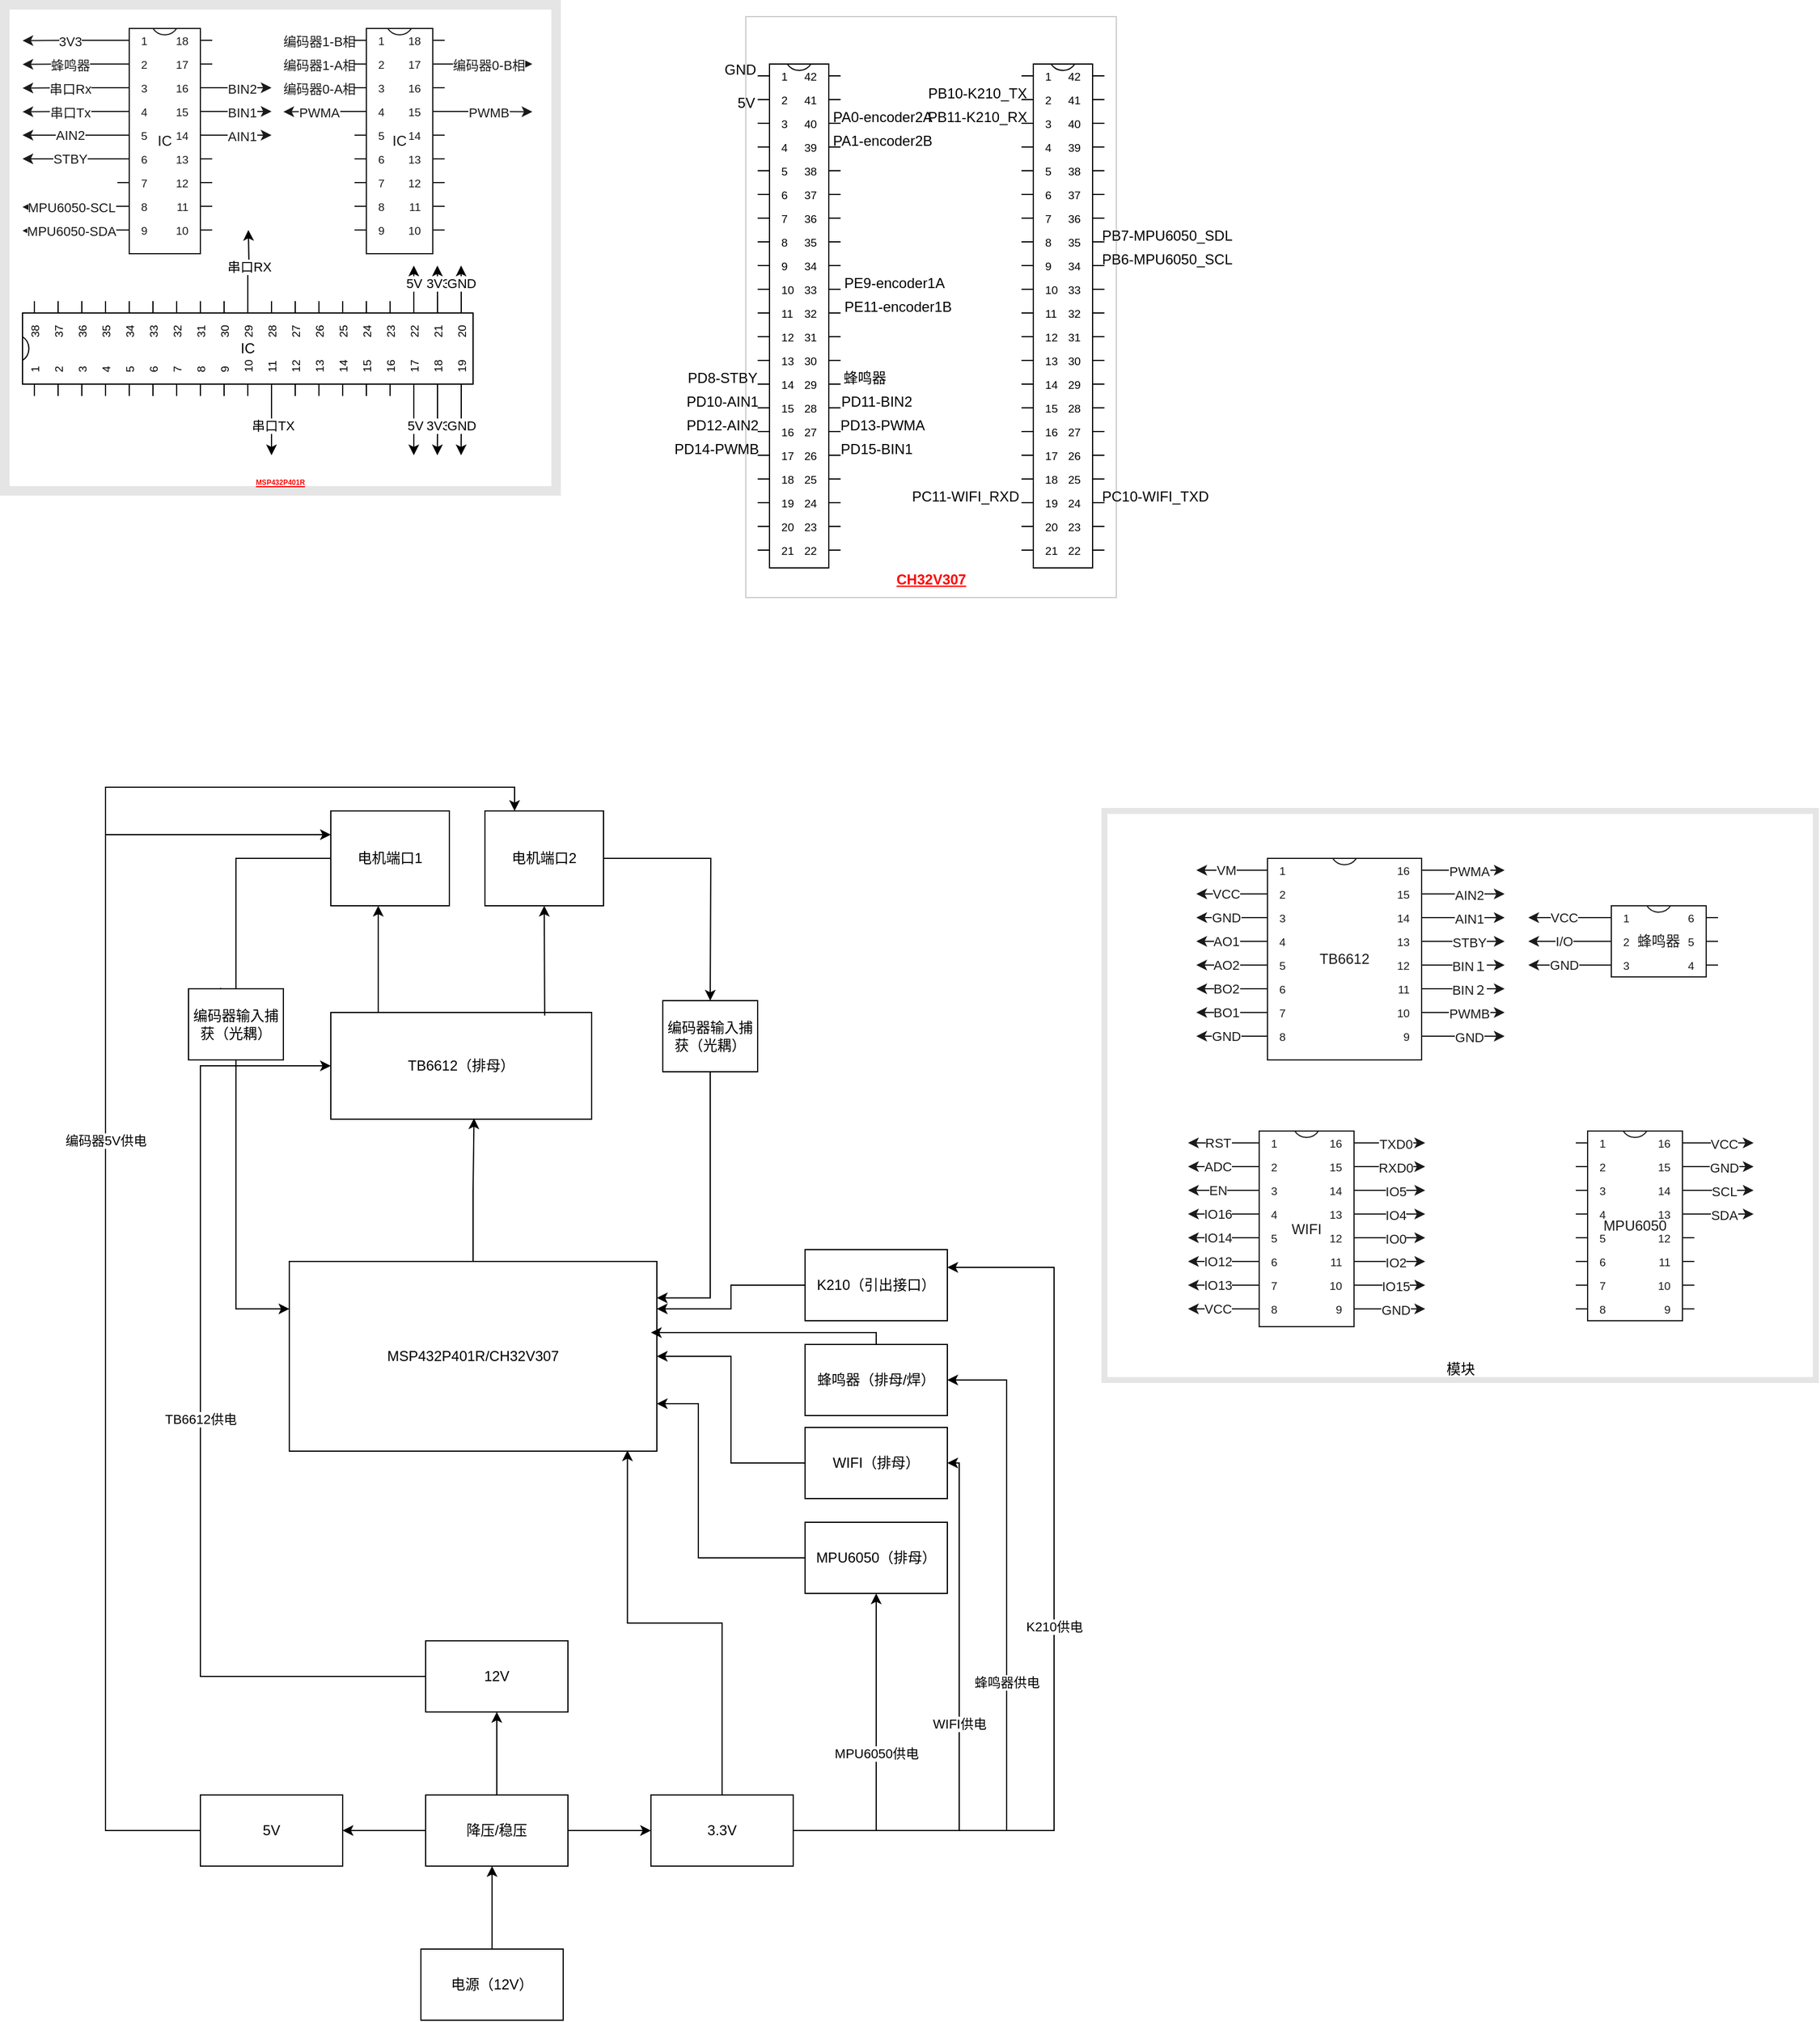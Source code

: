 <mxfile version="21.3.4" type="github">
  <diagram name="第 1 页" id="4RQRIDMLdJYoDIxO6LaD">
    <mxGraphModel dx="3015" dy="871" grid="1" gridSize="10" guides="1" tooltips="1" connect="1" arrows="1" fold="1" page="1" pageScale="1" pageWidth="827" pageHeight="1169" math="0" shadow="0">
      <root>
        <mxCell id="0" />
        <mxCell id="1" parent="0" />
        <mxCell id="7oOkEhp5kZGitP19kNJP-5" value="3V3" style="edgeStyle=orthogonalEdgeStyle;rounded=0;orthogonalLoop=1;jettySize=auto;html=1;exitX=0;exitY=0;exitDx=0;exitDy=10;exitPerimeter=0;" parent="1" source="7oOkEhp5kZGitP19kNJP-4" edge="1">
          <mxGeometry relative="1" as="geometry">
            <mxPoint x="-1620" y="50.294" as="targetPoint" />
          </mxGeometry>
        </mxCell>
        <mxCell id="7oOkEhp5kZGitP19kNJP-6" value="蜂鸣器" style="edgeStyle=orthogonalEdgeStyle;rounded=0;orthogonalLoop=1;jettySize=auto;html=1;exitX=0;exitY=0;exitDx=0;exitDy=30;exitPerimeter=0;" parent="1" source="7oOkEhp5kZGitP19kNJP-4" edge="1">
          <mxGeometry relative="1" as="geometry">
            <mxPoint x="-1620" y="70.294" as="targetPoint" />
          </mxGeometry>
        </mxCell>
        <mxCell id="7oOkEhp5kZGitP19kNJP-7" value="串口Rx" style="edgeStyle=orthogonalEdgeStyle;rounded=0;orthogonalLoop=1;jettySize=auto;html=1;exitX=0;exitY=0;exitDx=0;exitDy=50;exitPerimeter=0;" parent="1" source="7oOkEhp5kZGitP19kNJP-4" edge="1">
          <mxGeometry relative="1" as="geometry">
            <mxPoint x="-1620" y="90.294" as="targetPoint" />
          </mxGeometry>
        </mxCell>
        <mxCell id="7oOkEhp5kZGitP19kNJP-8" value="串口Tx" style="edgeStyle=orthogonalEdgeStyle;rounded=0;orthogonalLoop=1;jettySize=auto;html=1;exitX=0;exitY=0;exitDx=0;exitDy=70;exitPerimeter=0;" parent="1" source="7oOkEhp5kZGitP19kNJP-4" edge="1">
          <mxGeometry relative="1" as="geometry">
            <mxPoint x="-1620" y="110.294" as="targetPoint" />
          </mxGeometry>
        </mxCell>
        <mxCell id="7oOkEhp5kZGitP19kNJP-9" value="MPU6050-SCL" style="edgeStyle=orthogonalEdgeStyle;rounded=0;orthogonalLoop=1;jettySize=auto;html=1;exitX=0;exitY=0;exitDx=0;exitDy=150;exitPerimeter=0;" parent="1" source="7oOkEhp5kZGitP19kNJP-4" edge="1">
          <mxGeometry relative="1" as="geometry">
            <mxPoint x="-1620" y="190.588" as="targetPoint" />
          </mxGeometry>
        </mxCell>
        <mxCell id="7oOkEhp5kZGitP19kNJP-10" value="MPU6050-SDA" style="edgeStyle=orthogonalEdgeStyle;rounded=0;orthogonalLoop=1;jettySize=auto;html=1;exitX=0;exitY=0;exitDx=0;exitDy=170;exitPerimeter=0;" parent="1" source="7oOkEhp5kZGitP19kNJP-4" edge="1">
          <mxGeometry relative="1" as="geometry">
            <mxPoint x="-1620" y="210.588" as="targetPoint" />
          </mxGeometry>
        </mxCell>
        <mxCell id="MO8FU0NqbktEjK6P2WLh-2" value="AIN2" style="edgeStyle=orthogonalEdgeStyle;rounded=0;orthogonalLoop=1;jettySize=auto;html=1;exitX=0;exitY=0;exitDx=0;exitDy=90;exitPerimeter=0;" parent="1" source="7oOkEhp5kZGitP19kNJP-4" edge="1">
          <mxGeometry relative="1" as="geometry">
            <mxPoint x="-1620" y="130" as="targetPoint" />
          </mxGeometry>
        </mxCell>
        <mxCell id="MO8FU0NqbktEjK6P2WLh-3" value="AIN1" style="edgeStyle=orthogonalEdgeStyle;rounded=0;orthogonalLoop=1;jettySize=auto;html=1;exitX=1;exitY=0;exitDx=0;exitDy=90;exitPerimeter=0;" parent="1" source="7oOkEhp5kZGitP19kNJP-4" edge="1">
          <mxGeometry relative="1" as="geometry">
            <mxPoint x="-1410" y="130" as="targetPoint" />
          </mxGeometry>
        </mxCell>
        <mxCell id="MO8FU0NqbktEjK6P2WLh-4" value="BIN1" style="edgeStyle=orthogonalEdgeStyle;rounded=0;orthogonalLoop=1;jettySize=auto;html=1;exitX=1;exitY=0;exitDx=0;exitDy=70;exitPerimeter=0;" parent="1" source="7oOkEhp5kZGitP19kNJP-4" edge="1">
          <mxGeometry relative="1" as="geometry">
            <mxPoint x="-1410" y="110" as="targetPoint" />
          </mxGeometry>
        </mxCell>
        <mxCell id="MO8FU0NqbktEjK6P2WLh-5" value="BIN2" style="edgeStyle=orthogonalEdgeStyle;rounded=0;orthogonalLoop=1;jettySize=auto;html=1;exitX=1;exitY=0;exitDx=0;exitDy=50;exitPerimeter=0;" parent="1" source="7oOkEhp5kZGitP19kNJP-4" edge="1">
          <mxGeometry relative="1" as="geometry">
            <mxPoint x="-1410" y="90" as="targetPoint" />
          </mxGeometry>
        </mxCell>
        <mxCell id="MO8FU0NqbktEjK6P2WLh-6" value="STBY" style="edgeStyle=orthogonalEdgeStyle;rounded=0;orthogonalLoop=1;jettySize=auto;html=1;exitX=0;exitY=0;exitDx=0;exitDy=110;exitPerimeter=0;" parent="1" source="7oOkEhp5kZGitP19kNJP-4" edge="1">
          <mxGeometry relative="1" as="geometry">
            <mxPoint x="-1620" y="150" as="targetPoint" />
          </mxGeometry>
        </mxCell>
        <mxCell id="7oOkEhp5kZGitP19kNJP-4" value="IC" style="shadow=0;dashed=0;align=center;html=1;strokeWidth=1;shape=mxgraph.electrical.logic_gates.dual_inline_ic;labelNames=a,b,c,d,e,f,g,h,i,j,k,l,m,n,o,p,q,r,s,t;whiteSpace=wrap;" parent="1" vertex="1">
          <mxGeometry x="-1540" y="40" width="80" height="190" as="geometry" />
        </mxCell>
        <mxCell id="7oOkEhp5kZGitP19kNJP-12" value="编码器1-B相" style="edgeStyle=orthogonalEdgeStyle;rounded=0;orthogonalLoop=1;jettySize=auto;html=1;exitX=0;exitY=0;exitDx=0;exitDy=10;exitPerimeter=0;" parent="1" source="7oOkEhp5kZGitP19kNJP-11" edge="1">
          <mxGeometry relative="1" as="geometry">
            <mxPoint x="-1400" y="50.294" as="targetPoint" />
          </mxGeometry>
        </mxCell>
        <mxCell id="7oOkEhp5kZGitP19kNJP-13" value="编码器1-A相" style="edgeStyle=orthogonalEdgeStyle;rounded=0;orthogonalLoop=1;jettySize=auto;html=1;exitX=0;exitY=0;exitDx=0;exitDy=30;exitPerimeter=0;" parent="1" source="7oOkEhp5kZGitP19kNJP-11" edge="1">
          <mxGeometry relative="1" as="geometry">
            <mxPoint x="-1400" y="70.294" as="targetPoint" />
          </mxGeometry>
        </mxCell>
        <mxCell id="7oOkEhp5kZGitP19kNJP-14" value="编码器0-A相" style="edgeStyle=orthogonalEdgeStyle;rounded=0;orthogonalLoop=1;jettySize=auto;html=1;exitX=0;exitY=0;exitDx=0;exitDy=50;exitPerimeter=0;" parent="1" source="7oOkEhp5kZGitP19kNJP-11" edge="1">
          <mxGeometry relative="1" as="geometry">
            <mxPoint x="-1400" y="90.294" as="targetPoint" />
          </mxGeometry>
        </mxCell>
        <mxCell id="7oOkEhp5kZGitP19kNJP-15" value="编码器0-B相" style="edgeStyle=orthogonalEdgeStyle;rounded=0;orthogonalLoop=1;jettySize=auto;html=1;exitX=1;exitY=0;exitDx=0;exitDy=30;exitPerimeter=0;" parent="1" source="7oOkEhp5kZGitP19kNJP-11" edge="1">
          <mxGeometry relative="1" as="geometry">
            <mxPoint x="-1190" y="70" as="targetPoint" />
          </mxGeometry>
        </mxCell>
        <mxCell id="7oOkEhp5kZGitP19kNJP-16" value="PWMA" style="edgeStyle=orthogonalEdgeStyle;rounded=0;orthogonalLoop=1;jettySize=auto;html=1;exitX=0;exitY=0;exitDx=0;exitDy=70;exitPerimeter=0;" parent="1" source="7oOkEhp5kZGitP19kNJP-11" edge="1">
          <mxGeometry relative="1" as="geometry">
            <mxPoint x="-1400" y="110.294" as="targetPoint" />
          </mxGeometry>
        </mxCell>
        <mxCell id="7oOkEhp5kZGitP19kNJP-17" value="PWMB" style="edgeStyle=orthogonalEdgeStyle;rounded=0;orthogonalLoop=1;jettySize=auto;html=1;exitX=1;exitY=0;exitDx=0;exitDy=70;exitPerimeter=0;" parent="1" source="7oOkEhp5kZGitP19kNJP-11" edge="1">
          <mxGeometry relative="1" as="geometry">
            <mxPoint x="-1190" y="110.294" as="targetPoint" />
          </mxGeometry>
        </mxCell>
        <mxCell id="7oOkEhp5kZGitP19kNJP-11" value="IC" style="shadow=0;dashed=0;align=center;html=1;strokeWidth=1;shape=mxgraph.electrical.logic_gates.dual_inline_ic;labelNames=a,b,c,d,e,f,g,h,i,j,k,l,m,n,o,p,q,r,s,t;whiteSpace=wrap;" parent="1" vertex="1">
          <mxGeometry x="-1340" y="40" width="76" height="190" as="geometry" />
        </mxCell>
        <mxCell id="7oOkEhp5kZGitP19kNJP-21" value="&lt;b&gt;&lt;font color=&quot;#ff0000&quot; style=&quot;font-size: 6px;&quot;&gt;&lt;u&gt;MSP432P401R&lt;/u&gt;&lt;/font&gt;&lt;/b&gt;" style="rounded=0;whiteSpace=wrap;html=1;opacity=10;strokeWidth=8;verticalAlign=bottom;" parent="1" vertex="1">
          <mxGeometry x="-1635" y="20" width="465" height="410" as="geometry" />
        </mxCell>
        <mxCell id="mtPJdMyPD3it5thuRqm9-3" value="" style="rounded=0;whiteSpace=wrap;html=1;direction=west;opacity=20;" parent="1" vertex="1">
          <mxGeometry x="-1010" y="30" width="312.5" height="490" as="geometry" />
        </mxCell>
        <mxCell id="kjnaJpP2lzRste4OKSby-2" style="edgeStyle=orthogonalEdgeStyle;rounded=0;orthogonalLoop=1;jettySize=auto;html=1;" parent="1" edge="1">
          <mxGeometry relative="1" as="geometry">
            <mxPoint x="-1030" y="80.053" as="targetPoint" />
            <mxPoint x="-1030" y="80" as="sourcePoint" />
          </mxGeometry>
        </mxCell>
        <mxCell id="mtPJdMyPD3it5thuRqm9-6" value="" style="shadow=0;dashed=0;align=center;html=1;strokeWidth=1;shape=mxgraph.electrical.logic_gates.dual_inline_ic;labelNames=a,b,c,d,e,f,g,h,i,j,k,l,m,n,o,p,q,r,s,t;whiteSpace=wrap;direction=east;" parent="1" vertex="1">
          <mxGeometry x="-1000" y="70" width="70" height="425" as="geometry" />
        </mxCell>
        <mxCell id="mtPJdMyPD3it5thuRqm9-8" value="" style="shadow=0;dashed=0;align=center;html=1;strokeWidth=1;shape=mxgraph.electrical.logic_gates.dual_inline_ic;labelNames=a,b,c,d,e,f,g,h,i,j,k,l,m,n,o,p,q,r,s,t;whiteSpace=wrap;direction=east;" parent="1" vertex="1">
          <mxGeometry x="-777.5" y="70" width="70" height="425" as="geometry" />
        </mxCell>
        <mxCell id="7oOkEhp5kZGitP19kNJP-30" value="串口RX" style="edgeStyle=orthogonalEdgeStyle;rounded=0;orthogonalLoop=1;jettySize=auto;html=1;exitX=1;exitY=0;exitDx=0;exitDy=190;exitPerimeter=0;" parent="1" source="7oOkEhp5kZGitP19kNJP-23" edge="1">
          <mxGeometry relative="1" as="geometry">
            <mxPoint x="-1429.529" y="210" as="targetPoint" />
          </mxGeometry>
        </mxCell>
        <mxCell id="7oOkEhp5kZGitP19kNJP-31" value="串口TX" style="edgeStyle=orthogonalEdgeStyle;rounded=0;orthogonalLoop=1;jettySize=auto;html=1;exitX=0;exitY=0;exitDx=0;exitDy=210;exitPerimeter=0;" parent="1" source="7oOkEhp5kZGitP19kNJP-23" edge="1">
          <mxGeometry relative="1" as="geometry">
            <mxPoint x="-1410" y="400" as="targetPoint" />
          </mxGeometry>
        </mxCell>
        <mxCell id="7oOkEhp5kZGitP19kNJP-32" value="5V" style="edgeStyle=orthogonalEdgeStyle;rounded=0;orthogonalLoop=1;jettySize=auto;html=1;exitX=0;exitY=0;exitDx=0;exitDy=330;exitPerimeter=0;" parent="1" source="7oOkEhp5kZGitP19kNJP-23" edge="1">
          <mxGeometry relative="1" as="geometry">
            <mxPoint x="-1290" y="400" as="targetPoint" />
          </mxGeometry>
        </mxCell>
        <mxCell id="7oOkEhp5kZGitP19kNJP-33" value="5V" style="edgeStyle=orthogonalEdgeStyle;rounded=0;orthogonalLoop=1;jettySize=auto;html=1;exitX=1;exitY=0;exitDx=0;exitDy=330;exitPerimeter=0;" parent="1" source="7oOkEhp5kZGitP19kNJP-23" edge="1">
          <mxGeometry relative="1" as="geometry">
            <mxPoint x="-1290" y="240" as="targetPoint" />
          </mxGeometry>
        </mxCell>
        <mxCell id="7oOkEhp5kZGitP19kNJP-34" value="3V3" style="edgeStyle=orthogonalEdgeStyle;rounded=0;orthogonalLoop=1;jettySize=auto;html=1;exitX=1;exitY=0;exitDx=0;exitDy=350;exitPerimeter=0;" parent="1" source="7oOkEhp5kZGitP19kNJP-23" edge="1">
          <mxGeometry relative="1" as="geometry">
            <mxPoint x="-1270.118" y="240" as="targetPoint" />
          </mxGeometry>
        </mxCell>
        <mxCell id="7oOkEhp5kZGitP19kNJP-35" value="3V3" style="edgeStyle=orthogonalEdgeStyle;rounded=0;orthogonalLoop=1;jettySize=auto;html=1;exitX=0;exitY=0;exitDx=0;exitDy=350;exitPerimeter=0;" parent="1" source="7oOkEhp5kZGitP19kNJP-23" edge="1">
          <mxGeometry relative="1" as="geometry">
            <mxPoint x="-1270.118" y="400" as="targetPoint" />
          </mxGeometry>
        </mxCell>
        <mxCell id="7oOkEhp5kZGitP19kNJP-36" value="GND" style="edgeStyle=orthogonalEdgeStyle;rounded=0;orthogonalLoop=1;jettySize=auto;html=1;exitX=1;exitY=0;exitDx=0;exitDy=370;exitPerimeter=0;" parent="1" source="7oOkEhp5kZGitP19kNJP-23" edge="1">
          <mxGeometry relative="1" as="geometry">
            <mxPoint x="-1250.118" y="240" as="targetPoint" />
          </mxGeometry>
        </mxCell>
        <mxCell id="7oOkEhp5kZGitP19kNJP-37" value="GND" style="edgeStyle=orthogonalEdgeStyle;rounded=0;orthogonalLoop=1;jettySize=auto;html=1;exitX=0;exitY=0;exitDx=0;exitDy=370;exitPerimeter=0;" parent="1" source="7oOkEhp5kZGitP19kNJP-23" edge="1">
          <mxGeometry relative="1" as="geometry">
            <mxPoint x="-1250.118" y="400" as="targetPoint" />
          </mxGeometry>
        </mxCell>
        <mxCell id="7oOkEhp5kZGitP19kNJP-23" value="IC" style="shadow=0;dashed=0;align=center;html=1;strokeWidth=1;shape=mxgraph.electrical.logic_gates.dual_inline_ic;labelNames=a,b,c,d,e,f,g,h,i,j,k,l,m,n,o,p,q,r,s,t;whiteSpace=wrap;direction=north;" parent="1" vertex="1">
          <mxGeometry x="-1620" y="270" width="380" height="80" as="geometry" />
        </mxCell>
        <mxCell id="wJLNDGD5_7E6sabM3iuJ-67" value="VM" style="edgeStyle=orthogonalEdgeStyle;rounded=0;orthogonalLoop=1;jettySize=auto;html=1;exitX=0;exitY=0;exitDx=0;exitDy=10;exitPerimeter=0;" parent="1" source="iiV69RFDK4PhL_hD-x7v-1" edge="1">
          <mxGeometry relative="1" as="geometry">
            <mxPoint x="-630" y="750" as="targetPoint" />
          </mxGeometry>
        </mxCell>
        <mxCell id="wJLNDGD5_7E6sabM3iuJ-68" value="VCC" style="edgeStyle=orthogonalEdgeStyle;rounded=0;orthogonalLoop=1;jettySize=auto;html=1;exitX=0;exitY=0;exitDx=0;exitDy=30;exitPerimeter=0;" parent="1" source="iiV69RFDK4PhL_hD-x7v-1" edge="1">
          <mxGeometry relative="1" as="geometry">
            <mxPoint x="-630" y="770" as="targetPoint" />
          </mxGeometry>
        </mxCell>
        <mxCell id="wJLNDGD5_7E6sabM3iuJ-69" value="GND" style="edgeStyle=orthogonalEdgeStyle;rounded=0;orthogonalLoop=1;jettySize=auto;html=1;exitX=0;exitY=0;exitDx=0;exitDy=50;exitPerimeter=0;" parent="1" source="iiV69RFDK4PhL_hD-x7v-1" edge="1">
          <mxGeometry relative="1" as="geometry">
            <mxPoint x="-630" y="790" as="targetPoint" />
          </mxGeometry>
        </mxCell>
        <mxCell id="wJLNDGD5_7E6sabM3iuJ-70" value="AO1" style="edgeStyle=orthogonalEdgeStyle;rounded=0;orthogonalLoop=1;jettySize=auto;html=1;exitX=0;exitY=0;exitDx=0;exitDy=70;exitPerimeter=0;" parent="1" source="iiV69RFDK4PhL_hD-x7v-1" edge="1">
          <mxGeometry relative="1" as="geometry">
            <mxPoint x="-630" y="810" as="targetPoint" />
          </mxGeometry>
        </mxCell>
        <mxCell id="wJLNDGD5_7E6sabM3iuJ-71" value="AO2" style="edgeStyle=orthogonalEdgeStyle;rounded=0;orthogonalLoop=1;jettySize=auto;html=1;exitX=0;exitY=0;exitDx=0;exitDy=90;exitPerimeter=0;" parent="1" source="iiV69RFDK4PhL_hD-x7v-1" edge="1">
          <mxGeometry relative="1" as="geometry">
            <mxPoint x="-630" y="830" as="targetPoint" />
          </mxGeometry>
        </mxCell>
        <mxCell id="wJLNDGD5_7E6sabM3iuJ-72" value="BO2" style="edgeStyle=orthogonalEdgeStyle;rounded=0;orthogonalLoop=1;jettySize=auto;html=1;exitX=0;exitY=0;exitDx=0;exitDy=110;exitPerimeter=0;" parent="1" source="iiV69RFDK4PhL_hD-x7v-1" edge="1">
          <mxGeometry relative="1" as="geometry">
            <mxPoint x="-630" y="850" as="targetPoint" />
          </mxGeometry>
        </mxCell>
        <mxCell id="wJLNDGD5_7E6sabM3iuJ-73" value="BO1" style="edgeStyle=orthogonalEdgeStyle;rounded=0;orthogonalLoop=1;jettySize=auto;html=1;exitX=0;exitY=0;exitDx=0;exitDy=130;exitPerimeter=0;" parent="1" source="iiV69RFDK4PhL_hD-x7v-1" edge="1">
          <mxGeometry relative="1" as="geometry">
            <mxPoint x="-630" y="870" as="targetPoint" />
          </mxGeometry>
        </mxCell>
        <mxCell id="wJLNDGD5_7E6sabM3iuJ-74" value="GND" style="edgeStyle=orthogonalEdgeStyle;rounded=0;orthogonalLoop=1;jettySize=auto;html=1;exitX=0;exitY=0;exitDx=0;exitDy=150;exitPerimeter=0;" parent="1" source="iiV69RFDK4PhL_hD-x7v-1" edge="1">
          <mxGeometry relative="1" as="geometry">
            <mxPoint x="-630" y="890" as="targetPoint" />
          </mxGeometry>
        </mxCell>
        <mxCell id="wJLNDGD5_7E6sabM3iuJ-75" value="PWMA" style="edgeStyle=orthogonalEdgeStyle;rounded=0;orthogonalLoop=1;jettySize=auto;html=1;exitX=1;exitY=0;exitDx=0;exitDy=10;exitPerimeter=0;" parent="1" source="iiV69RFDK4PhL_hD-x7v-1" edge="1">
          <mxGeometry relative="1" as="geometry">
            <mxPoint x="-370" y="750" as="targetPoint" />
          </mxGeometry>
        </mxCell>
        <mxCell id="wJLNDGD5_7E6sabM3iuJ-76" value="AIN2" style="edgeStyle=orthogonalEdgeStyle;rounded=0;orthogonalLoop=1;jettySize=auto;html=1;exitX=1;exitY=0;exitDx=0;exitDy=30;exitPerimeter=0;" parent="1" source="iiV69RFDK4PhL_hD-x7v-1" edge="1">
          <mxGeometry relative="1" as="geometry">
            <mxPoint x="-370" y="770" as="targetPoint" />
          </mxGeometry>
        </mxCell>
        <mxCell id="wJLNDGD5_7E6sabM3iuJ-77" value="AIN1" style="edgeStyle=orthogonalEdgeStyle;rounded=0;orthogonalLoop=1;jettySize=auto;html=1;exitX=1;exitY=0;exitDx=0;exitDy=50;exitPerimeter=0;" parent="1" source="iiV69RFDK4PhL_hD-x7v-1" edge="1">
          <mxGeometry relative="1" as="geometry">
            <mxPoint x="-370" y="790" as="targetPoint" />
          </mxGeometry>
        </mxCell>
        <mxCell id="wJLNDGD5_7E6sabM3iuJ-78" value="STBY" style="edgeStyle=orthogonalEdgeStyle;rounded=0;orthogonalLoop=1;jettySize=auto;html=1;exitX=1;exitY=0;exitDx=0;exitDy=70;exitPerimeter=0;" parent="1" source="iiV69RFDK4PhL_hD-x7v-1" edge="1">
          <mxGeometry relative="1" as="geometry">
            <mxPoint x="-370" y="810" as="targetPoint" />
          </mxGeometry>
        </mxCell>
        <mxCell id="wJLNDGD5_7E6sabM3iuJ-79" value="BIN１" style="edgeStyle=orthogonalEdgeStyle;rounded=0;orthogonalLoop=1;jettySize=auto;html=1;exitX=1;exitY=0;exitDx=0;exitDy=90;exitPerimeter=0;" parent="1" source="iiV69RFDK4PhL_hD-x7v-1" edge="1">
          <mxGeometry relative="1" as="geometry">
            <mxPoint x="-370" y="830" as="targetPoint" />
          </mxGeometry>
        </mxCell>
        <mxCell id="wJLNDGD5_7E6sabM3iuJ-80" value="BIN２" style="edgeStyle=orthogonalEdgeStyle;rounded=0;orthogonalLoop=1;jettySize=auto;html=1;exitX=1;exitY=0;exitDx=0;exitDy=110;exitPerimeter=0;" parent="1" source="iiV69RFDK4PhL_hD-x7v-1" edge="1">
          <mxGeometry relative="1" as="geometry">
            <mxPoint x="-370" y="850" as="targetPoint" />
          </mxGeometry>
        </mxCell>
        <mxCell id="wJLNDGD5_7E6sabM3iuJ-81" value="PWMB" style="edgeStyle=orthogonalEdgeStyle;rounded=0;orthogonalLoop=1;jettySize=auto;html=1;exitX=1;exitY=0;exitDx=0;exitDy=130;exitPerimeter=0;" parent="1" source="iiV69RFDK4PhL_hD-x7v-1" edge="1">
          <mxGeometry relative="1" as="geometry">
            <mxPoint x="-370" y="870" as="targetPoint" />
          </mxGeometry>
        </mxCell>
        <mxCell id="wJLNDGD5_7E6sabM3iuJ-82" value="GND" style="edgeStyle=orthogonalEdgeStyle;rounded=0;orthogonalLoop=1;jettySize=auto;html=1;exitX=1;exitY=0;exitDx=0;exitDy=150;exitPerimeter=0;" parent="1" source="iiV69RFDK4PhL_hD-x7v-1" edge="1">
          <mxGeometry relative="1" as="geometry">
            <mxPoint x="-370" y="890" as="targetPoint" />
          </mxGeometry>
        </mxCell>
        <mxCell id="iiV69RFDK4PhL_hD-x7v-1" value="TB6612" style="shadow=0;dashed=0;align=center;html=1;strokeWidth=1;shape=mxgraph.electrical.logic_gates.dual_inline_ic;labelNames=a,b,c,d,e,f,g,h,i,j,k,l,m,n,o,p,q,r,s,t;whiteSpace=wrap;" parent="1" vertex="1">
          <mxGeometry x="-580" y="740" width="150" height="170" as="geometry" />
        </mxCell>
        <mxCell id="wJLNDGD5_7E6sabM3iuJ-47" value="RST" style="edgeStyle=orthogonalEdgeStyle;rounded=0;orthogonalLoop=1;jettySize=auto;html=1;exitX=0;exitY=0;exitDx=0;exitDy=10;exitPerimeter=0;" parent="1" source="iiV69RFDK4PhL_hD-x7v-5" edge="1">
          <mxGeometry relative="1" as="geometry">
            <mxPoint x="-637" y="980" as="targetPoint" />
          </mxGeometry>
        </mxCell>
        <mxCell id="wJLNDGD5_7E6sabM3iuJ-48" value="ADC" style="edgeStyle=orthogonalEdgeStyle;rounded=0;orthogonalLoop=1;jettySize=auto;html=1;exitX=0;exitY=0;exitDx=0;exitDy=30;exitPerimeter=0;" parent="1" source="iiV69RFDK4PhL_hD-x7v-5" edge="1">
          <mxGeometry relative="1" as="geometry">
            <mxPoint x="-637" y="1000" as="targetPoint" />
          </mxGeometry>
        </mxCell>
        <mxCell id="wJLNDGD5_7E6sabM3iuJ-49" value="EN" style="edgeStyle=orthogonalEdgeStyle;rounded=0;orthogonalLoop=1;jettySize=auto;html=1;exitX=0;exitY=0;exitDx=0;exitDy=50;exitPerimeter=0;" parent="1" source="iiV69RFDK4PhL_hD-x7v-5" edge="1">
          <mxGeometry relative="1" as="geometry">
            <mxPoint x="-637" y="1020" as="targetPoint" />
          </mxGeometry>
        </mxCell>
        <mxCell id="wJLNDGD5_7E6sabM3iuJ-50" value="IO16" style="edgeStyle=orthogonalEdgeStyle;rounded=0;orthogonalLoop=1;jettySize=auto;html=1;exitX=0;exitY=0;exitDx=0;exitDy=70;exitPerimeter=0;" parent="1" source="iiV69RFDK4PhL_hD-x7v-5" edge="1">
          <mxGeometry relative="1" as="geometry">
            <mxPoint x="-637" y="1040" as="targetPoint" />
          </mxGeometry>
        </mxCell>
        <mxCell id="wJLNDGD5_7E6sabM3iuJ-51" value="IO14" style="edgeStyle=orthogonalEdgeStyle;rounded=0;orthogonalLoop=1;jettySize=auto;html=1;exitX=0;exitY=0;exitDx=0;exitDy=90;exitPerimeter=0;" parent="1" source="iiV69RFDK4PhL_hD-x7v-5" edge="1">
          <mxGeometry relative="1" as="geometry">
            <mxPoint x="-637" y="1060" as="targetPoint" />
          </mxGeometry>
        </mxCell>
        <mxCell id="wJLNDGD5_7E6sabM3iuJ-52" value="IO12" style="edgeStyle=orthogonalEdgeStyle;rounded=0;orthogonalLoop=1;jettySize=auto;html=1;exitX=0;exitY=0;exitDx=0;exitDy=110;exitPerimeter=0;" parent="1" source="iiV69RFDK4PhL_hD-x7v-5" edge="1">
          <mxGeometry relative="1" as="geometry">
            <mxPoint x="-637" y="1080" as="targetPoint" />
          </mxGeometry>
        </mxCell>
        <mxCell id="wJLNDGD5_7E6sabM3iuJ-53" value="IO13" style="edgeStyle=orthogonalEdgeStyle;rounded=0;orthogonalLoop=1;jettySize=auto;html=1;exitX=0;exitY=0;exitDx=0;exitDy=130;exitPerimeter=0;" parent="1" source="iiV69RFDK4PhL_hD-x7v-5" edge="1">
          <mxGeometry relative="1" as="geometry">
            <mxPoint x="-637" y="1100" as="targetPoint" />
          </mxGeometry>
        </mxCell>
        <mxCell id="wJLNDGD5_7E6sabM3iuJ-54" value="VCC" style="edgeStyle=orthogonalEdgeStyle;rounded=0;orthogonalLoop=1;jettySize=auto;html=1;exitX=0;exitY=0;exitDx=0;exitDy=150;exitPerimeter=0;" parent="1" source="iiV69RFDK4PhL_hD-x7v-5" edge="1">
          <mxGeometry relative="1" as="geometry">
            <mxPoint x="-637" y="1120" as="targetPoint" />
          </mxGeometry>
        </mxCell>
        <mxCell id="wJLNDGD5_7E6sabM3iuJ-55" value="TXD0" style="edgeStyle=orthogonalEdgeStyle;rounded=0;orthogonalLoop=1;jettySize=auto;html=1;exitX=1;exitY=0;exitDx=0;exitDy=10;exitPerimeter=0;" parent="1" source="iiV69RFDK4PhL_hD-x7v-5" edge="1">
          <mxGeometry relative="1" as="geometry">
            <mxPoint x="-437" y="980" as="targetPoint" />
          </mxGeometry>
        </mxCell>
        <mxCell id="wJLNDGD5_7E6sabM3iuJ-56" value="RXD0" style="edgeStyle=orthogonalEdgeStyle;rounded=0;orthogonalLoop=1;jettySize=auto;html=1;exitX=1;exitY=0;exitDx=0;exitDy=30;exitPerimeter=0;" parent="1" source="iiV69RFDK4PhL_hD-x7v-5" edge="1">
          <mxGeometry relative="1" as="geometry">
            <mxPoint x="-437" y="1000" as="targetPoint" />
          </mxGeometry>
        </mxCell>
        <mxCell id="wJLNDGD5_7E6sabM3iuJ-57" value="IO5" style="edgeStyle=orthogonalEdgeStyle;rounded=0;orthogonalLoop=1;jettySize=auto;html=1;exitX=1;exitY=0;exitDx=0;exitDy=50;exitPerimeter=0;" parent="1" source="iiV69RFDK4PhL_hD-x7v-5" edge="1">
          <mxGeometry relative="1" as="geometry">
            <mxPoint x="-437" y="1020" as="targetPoint" />
          </mxGeometry>
        </mxCell>
        <mxCell id="wJLNDGD5_7E6sabM3iuJ-58" value="IO4" style="edgeStyle=orthogonalEdgeStyle;rounded=0;orthogonalLoop=1;jettySize=auto;html=1;exitX=1;exitY=0;exitDx=0;exitDy=70;exitPerimeter=0;" parent="1" source="iiV69RFDK4PhL_hD-x7v-5" edge="1">
          <mxGeometry relative="1" as="geometry">
            <mxPoint x="-437" y="1040" as="targetPoint" />
          </mxGeometry>
        </mxCell>
        <mxCell id="wJLNDGD5_7E6sabM3iuJ-59" value="IO0" style="edgeStyle=orthogonalEdgeStyle;rounded=0;orthogonalLoop=1;jettySize=auto;html=1;exitX=1;exitY=0;exitDx=0;exitDy=90;exitPerimeter=0;" parent="1" source="iiV69RFDK4PhL_hD-x7v-5" edge="1">
          <mxGeometry relative="1" as="geometry">
            <mxPoint x="-437" y="1060" as="targetPoint" />
          </mxGeometry>
        </mxCell>
        <mxCell id="wJLNDGD5_7E6sabM3iuJ-60" value="IO2" style="edgeStyle=orthogonalEdgeStyle;rounded=0;orthogonalLoop=1;jettySize=auto;html=1;exitX=1;exitY=0;exitDx=0;exitDy=110;exitPerimeter=0;" parent="1" source="iiV69RFDK4PhL_hD-x7v-5" edge="1">
          <mxGeometry relative="1" as="geometry">
            <mxPoint x="-437" y="1080" as="targetPoint" />
          </mxGeometry>
        </mxCell>
        <mxCell id="wJLNDGD5_7E6sabM3iuJ-61" value="IO15" style="edgeStyle=orthogonalEdgeStyle;rounded=0;orthogonalLoop=1;jettySize=auto;html=1;exitX=1;exitY=0;exitDx=0;exitDy=130;exitPerimeter=0;" parent="1" source="iiV69RFDK4PhL_hD-x7v-5" edge="1">
          <mxGeometry relative="1" as="geometry">
            <mxPoint x="-437" y="1100" as="targetPoint" />
          </mxGeometry>
        </mxCell>
        <mxCell id="wJLNDGD5_7E6sabM3iuJ-62" value="GND" style="edgeStyle=orthogonalEdgeStyle;rounded=0;orthogonalLoop=1;jettySize=auto;html=1;exitX=1;exitY=0;exitDx=0;exitDy=150;exitPerimeter=0;" parent="1" source="iiV69RFDK4PhL_hD-x7v-5" edge="1">
          <mxGeometry relative="1" as="geometry">
            <mxPoint x="-437" y="1120" as="targetPoint" />
          </mxGeometry>
        </mxCell>
        <mxCell id="iiV69RFDK4PhL_hD-x7v-5" value="WIFI" style="shadow=0;dashed=0;align=center;html=1;strokeWidth=1;shape=mxgraph.electrical.logic_gates.dual_inline_ic;labelNames=a,b,c,d,e,f,g,h,i,j,k,l,m,n,o,p,q,r,s,t;whiteSpace=wrap;" parent="1" vertex="1">
          <mxGeometry x="-587" y="970" width="100" height="165" as="geometry" />
        </mxCell>
        <mxCell id="vJAs976k1ni2Q5E1Urd4-1" value="" style="edgeStyle=orthogonalEdgeStyle;rounded=0;orthogonalLoop=1;jettySize=auto;html=1;" parent="1" source="vJAs976k1ni2Q5E1Urd4-2" target="vJAs976k1ni2Q5E1Urd4-4" edge="1">
          <mxGeometry relative="1" as="geometry">
            <Array as="points">
              <mxPoint x="-1320" y="810" />
              <mxPoint x="-1320" y="810" />
            </Array>
          </mxGeometry>
        </mxCell>
        <mxCell id="vJAs976k1ni2Q5E1Urd4-2" value="TB6612（排母）" style="rounded=0;whiteSpace=wrap;html=1;" parent="1" vertex="1">
          <mxGeometry x="-1360" y="870" width="220" height="90" as="geometry" />
        </mxCell>
        <mxCell id="vJAs976k1ni2Q5E1Urd4-3" style="edgeStyle=orthogonalEdgeStyle;rounded=0;orthogonalLoop=1;jettySize=auto;html=1;entryX=0.339;entryY=-0.02;entryDx=0;entryDy=0;entryPerimeter=0;" parent="1" source="vJAs976k1ni2Q5E1Urd4-4" target="vJAs976k1ni2Q5E1Urd4-17" edge="1">
          <mxGeometry relative="1" as="geometry">
            <mxPoint x="-1480" y="850" as="targetPoint" />
            <Array as="points">
              <mxPoint x="-1440" y="740" />
              <mxPoint x="-1440" y="850" />
              <mxPoint x="-1453" y="850" />
            </Array>
          </mxGeometry>
        </mxCell>
        <mxCell id="vJAs976k1ni2Q5E1Urd4-4" value="电机端口1" style="rounded=0;whiteSpace=wrap;html=1;" parent="1" vertex="1">
          <mxGeometry x="-1360" y="700" width="100" height="80" as="geometry" />
        </mxCell>
        <mxCell id="vJAs976k1ni2Q5E1Urd4-5" value="" style="endArrow=classic;html=1;rounded=0;exitX=0.82;exitY=0.029;exitDx=0;exitDy=0;exitPerimeter=0;" parent="1" source="vJAs976k1ni2Q5E1Urd4-2" edge="1">
          <mxGeometry width="50" height="50" relative="1" as="geometry">
            <mxPoint x="-1210" y="830" as="sourcePoint" />
            <mxPoint x="-1180" y="780" as="targetPoint" />
          </mxGeometry>
        </mxCell>
        <mxCell id="vJAs976k1ni2Q5E1Urd4-6" style="edgeStyle=orthogonalEdgeStyle;rounded=0;orthogonalLoop=1;jettySize=auto;html=1;" parent="1" source="vJAs976k1ni2Q5E1Urd4-7" edge="1">
          <mxGeometry relative="1" as="geometry">
            <mxPoint x="-1040" y="860" as="targetPoint" />
          </mxGeometry>
        </mxCell>
        <mxCell id="vJAs976k1ni2Q5E1Urd4-7" value="电机端口2" style="rounded=0;whiteSpace=wrap;html=1;" parent="1" vertex="1">
          <mxGeometry x="-1230" y="700" width="100" height="80" as="geometry" />
        </mxCell>
        <mxCell id="wJLNDGD5_7E6sabM3iuJ-44" style="edgeStyle=orthogonalEdgeStyle;rounded=0;orthogonalLoop=1;jettySize=auto;html=1;entryX=0.549;entryY=0.992;entryDx=0;entryDy=0;entryPerimeter=0;" parent="1" source="vJAs976k1ni2Q5E1Urd4-11" target="vJAs976k1ni2Q5E1Urd4-2" edge="1">
          <mxGeometry relative="1" as="geometry" />
        </mxCell>
        <mxCell id="vJAs976k1ni2Q5E1Urd4-11" value="MSP432P401R/CH32V307" style="rounded=0;whiteSpace=wrap;html=1;" parent="1" vertex="1">
          <mxGeometry x="-1395" y="1080" width="310" height="160" as="geometry" />
        </mxCell>
        <mxCell id="wJLNDGD5_7E6sabM3iuJ-84" style="edgeStyle=orthogonalEdgeStyle;rounded=0;orthogonalLoop=1;jettySize=auto;html=1;entryX=1;entryY=0.75;entryDx=0;entryDy=0;" parent="1" source="vJAs976k1ni2Q5E1Urd4-12" target="vJAs976k1ni2Q5E1Urd4-11" edge="1">
          <mxGeometry relative="1" as="geometry">
            <Array as="points">
              <mxPoint x="-1050" y="1330" />
              <mxPoint x="-1050" y="1200" />
            </Array>
          </mxGeometry>
        </mxCell>
        <mxCell id="vJAs976k1ni2Q5E1Urd4-12" value="MPU6050（排母）" style="rounded=0;whiteSpace=wrap;html=1;" parent="1" vertex="1">
          <mxGeometry x="-960" y="1300" width="120" height="60" as="geometry" />
        </mxCell>
        <mxCell id="wJLNDGD5_7E6sabM3iuJ-4" style="edgeStyle=orthogonalEdgeStyle;rounded=0;orthogonalLoop=1;jettySize=auto;html=1;entryX=1;entryY=0.5;entryDx=0;entryDy=0;" parent="1" source="vJAs976k1ni2Q5E1Urd4-13" target="vJAs976k1ni2Q5E1Urd4-11" edge="1">
          <mxGeometry relative="1" as="geometry" />
        </mxCell>
        <mxCell id="vJAs976k1ni2Q5E1Urd4-13" value="WIFI（排母）" style="rounded=0;whiteSpace=wrap;html=1;" parent="1" vertex="1">
          <mxGeometry x="-960" y="1220" width="120" height="60" as="geometry" />
        </mxCell>
        <mxCell id="wJLNDGD5_7E6sabM3iuJ-25" style="edgeStyle=orthogonalEdgeStyle;rounded=0;orthogonalLoop=1;jettySize=auto;html=1;entryX=1;entryY=0.192;entryDx=0;entryDy=0;entryPerimeter=0;" parent="1" source="vJAs976k1ni2Q5E1Urd4-15" target="vJAs976k1ni2Q5E1Urd4-11" edge="1">
          <mxGeometry relative="1" as="geometry">
            <Array as="points">
              <mxPoint x="-1040" y="1111" />
            </Array>
          </mxGeometry>
        </mxCell>
        <mxCell id="vJAs976k1ni2Q5E1Urd4-15" value="编码器输入捕获（光耦）" style="rounded=0;whiteSpace=wrap;html=1;" parent="1" vertex="1">
          <mxGeometry x="-1080" y="860" width="80" height="60" as="geometry" />
        </mxCell>
        <mxCell id="vJAs976k1ni2Q5E1Urd4-16" style="edgeStyle=orthogonalEdgeStyle;rounded=0;orthogonalLoop=1;jettySize=auto;html=1;entryX=0;entryY=0.25;entryDx=0;entryDy=0;exitX=0.5;exitY=1;exitDx=0;exitDy=0;" parent="1" source="vJAs976k1ni2Q5E1Urd4-17" target="vJAs976k1ni2Q5E1Urd4-11" edge="1">
          <mxGeometry relative="1" as="geometry">
            <mxPoint x="-1480" y="1100.0" as="targetPoint" />
          </mxGeometry>
        </mxCell>
        <mxCell id="vJAs976k1ni2Q5E1Urd4-17" value="编码器输入捕获（光耦）" style="rounded=0;whiteSpace=wrap;html=1;" parent="1" vertex="1">
          <mxGeometry x="-1480" y="850" width="80" height="60" as="geometry" />
        </mxCell>
        <mxCell id="wJLNDGD5_7E6sabM3iuJ-63" value="VCC" style="edgeStyle=orthogonalEdgeStyle;rounded=0;orthogonalLoop=1;jettySize=auto;html=1;exitX=1;exitY=0;exitDx=0;exitDy=10;exitPerimeter=0;" parent="1" source="irY0sYa_XadtbP5l9ZgZ-5" edge="1">
          <mxGeometry relative="1" as="geometry">
            <mxPoint x="-160" y="980" as="targetPoint" />
          </mxGeometry>
        </mxCell>
        <mxCell id="wJLNDGD5_7E6sabM3iuJ-64" value="GND" style="edgeStyle=orthogonalEdgeStyle;rounded=0;orthogonalLoop=1;jettySize=auto;html=1;exitX=1;exitY=0;exitDx=0;exitDy=30;exitPerimeter=0;" parent="1" source="irY0sYa_XadtbP5l9ZgZ-5" edge="1">
          <mxGeometry relative="1" as="geometry">
            <mxPoint x="-160" y="1000" as="targetPoint" />
          </mxGeometry>
        </mxCell>
        <mxCell id="wJLNDGD5_7E6sabM3iuJ-65" value="SCL" style="edgeStyle=orthogonalEdgeStyle;rounded=0;orthogonalLoop=1;jettySize=auto;html=1;exitX=1;exitY=0;exitDx=0;exitDy=50;exitPerimeter=0;" parent="1" source="irY0sYa_XadtbP5l9ZgZ-5" edge="1">
          <mxGeometry relative="1" as="geometry">
            <mxPoint x="-160" y="1020" as="targetPoint" />
          </mxGeometry>
        </mxCell>
        <mxCell id="wJLNDGD5_7E6sabM3iuJ-66" value="SDA" style="edgeStyle=orthogonalEdgeStyle;rounded=0;orthogonalLoop=1;jettySize=auto;html=1;exitX=1;exitY=0;exitDx=0;exitDy=70;exitPerimeter=0;" parent="1" source="irY0sYa_XadtbP5l9ZgZ-5" edge="1">
          <mxGeometry relative="1" as="geometry">
            <mxPoint x="-160" y="1040" as="targetPoint" />
          </mxGeometry>
        </mxCell>
        <mxCell id="irY0sYa_XadtbP5l9ZgZ-5" value="MPU6050" style="shadow=0;dashed=0;align=center;html=1;strokeWidth=1;shape=mxgraph.electrical.logic_gates.dual_inline_ic;labelNames=a,b,c,d,e,f,g,h,i,j,k,l,m,n,o,p,q,r,s,t;whiteSpace=wrap;" parent="1" vertex="1">
          <mxGeometry x="-310" y="970" width="100" height="160" as="geometry" />
        </mxCell>
        <mxCell id="irY0sYa_XadtbP5l9ZgZ-6" value="VCC" style="edgeStyle=orthogonalEdgeStyle;rounded=0;orthogonalLoop=1;jettySize=auto;html=1;exitX=0;exitY=0;exitDx=0;exitDy=10;exitPerimeter=0;" parent="1" source="irY0sYa_XadtbP5l9ZgZ-9" edge="1">
          <mxGeometry relative="1" as="geometry">
            <mxPoint x="-350" y="790" as="targetPoint" />
            <Array as="points">
              <mxPoint x="-340" y="790" />
            </Array>
          </mxGeometry>
        </mxCell>
        <mxCell id="irY0sYa_XadtbP5l9ZgZ-7" value="I/O" style="edgeStyle=orthogonalEdgeStyle;rounded=0;orthogonalLoop=1;jettySize=auto;html=1;exitX=0;exitY=0;exitDx=0;exitDy=30;exitPerimeter=0;" parent="1" source="irY0sYa_XadtbP5l9ZgZ-9" edge="1">
          <mxGeometry relative="1" as="geometry">
            <mxPoint x="-350" y="810" as="targetPoint" />
          </mxGeometry>
        </mxCell>
        <mxCell id="irY0sYa_XadtbP5l9ZgZ-8" value="GND" style="edgeStyle=orthogonalEdgeStyle;rounded=0;orthogonalLoop=1;jettySize=auto;html=1;exitX=0;exitY=0;exitDx=0;exitDy=50;exitPerimeter=0;" parent="1" source="irY0sYa_XadtbP5l9ZgZ-9" edge="1">
          <mxGeometry relative="1" as="geometry">
            <mxPoint x="-350" y="830" as="targetPoint" />
            <Array as="points">
              <mxPoint x="-350" y="830" />
              <mxPoint x="-350" y="830" />
            </Array>
          </mxGeometry>
        </mxCell>
        <mxCell id="irY0sYa_XadtbP5l9ZgZ-9" value="蜂鸣器" style="shadow=0;dashed=0;align=center;html=1;strokeWidth=1;shape=mxgraph.electrical.logic_gates.dual_inline_ic;labelNames=a,b,c,d,e,f,g,h,i,j,k,l,m,n,o,p,q,r,s,t;whiteSpace=wrap;" parent="1" vertex="1">
          <mxGeometry x="-290" y="780" width="100" height="60" as="geometry" />
        </mxCell>
        <mxCell id="wJLNDGD5_7E6sabM3iuJ-85" style="edgeStyle=orthogonalEdgeStyle;rounded=0;orthogonalLoop=1;jettySize=auto;html=1;entryX=0.984;entryY=0.375;entryDx=0;entryDy=0;entryPerimeter=0;" parent="1" source="wJLNDGD5_7E6sabM3iuJ-1" target="vJAs976k1ni2Q5E1Urd4-11" edge="1">
          <mxGeometry relative="1" as="geometry">
            <Array as="points">
              <mxPoint x="-900" y="1140" />
            </Array>
          </mxGeometry>
        </mxCell>
        <mxCell id="wJLNDGD5_7E6sabM3iuJ-1" value="蜂鸣器（排母/焊）" style="rounded=0;whiteSpace=wrap;html=1;" parent="1" vertex="1">
          <mxGeometry x="-960" y="1150" width="120" height="60" as="geometry" />
        </mxCell>
        <mxCell id="wJLNDGD5_7E6sabM3iuJ-10" style="edgeStyle=orthogonalEdgeStyle;rounded=0;orthogonalLoop=1;jettySize=auto;html=1;" parent="1" source="wJLNDGD5_7E6sabM3iuJ-5" edge="1">
          <mxGeometry relative="1" as="geometry">
            <mxPoint x="-1224" y="1590" as="targetPoint" />
          </mxGeometry>
        </mxCell>
        <mxCell id="wJLNDGD5_7E6sabM3iuJ-5" value="电源（12V）" style="rounded=0;whiteSpace=wrap;html=1;" parent="1" vertex="1">
          <mxGeometry x="-1284" y="1660" width="120" height="60" as="geometry" />
        </mxCell>
        <mxCell id="wJLNDGD5_7E6sabM3iuJ-13" style="edgeStyle=orthogonalEdgeStyle;rounded=0;orthogonalLoop=1;jettySize=auto;html=1;" parent="1" source="wJLNDGD5_7E6sabM3iuJ-11" edge="1">
          <mxGeometry relative="1" as="geometry">
            <mxPoint x="-1350" y="1560" as="targetPoint" />
          </mxGeometry>
        </mxCell>
        <mxCell id="wJLNDGD5_7E6sabM3iuJ-15" style="edgeStyle=orthogonalEdgeStyle;rounded=0;orthogonalLoop=1;jettySize=auto;html=1;" parent="1" source="wJLNDGD5_7E6sabM3iuJ-11" edge="1">
          <mxGeometry relative="1" as="geometry">
            <mxPoint x="-1090" y="1560" as="targetPoint" />
          </mxGeometry>
        </mxCell>
        <mxCell id="wJLNDGD5_7E6sabM3iuJ-38" style="edgeStyle=orthogonalEdgeStyle;rounded=0;orthogonalLoop=1;jettySize=auto;html=1;" parent="1" source="wJLNDGD5_7E6sabM3iuJ-11" edge="1">
          <mxGeometry relative="1" as="geometry">
            <mxPoint x="-1220" y="1460" as="targetPoint" />
          </mxGeometry>
        </mxCell>
        <mxCell id="wJLNDGD5_7E6sabM3iuJ-11" value="降压/稳压" style="rounded=0;whiteSpace=wrap;html=1;" parent="1" vertex="1">
          <mxGeometry x="-1280" y="1530" width="120" height="60" as="geometry" />
        </mxCell>
        <mxCell id="wJLNDGD5_7E6sabM3iuJ-31" style="edgeStyle=orthogonalEdgeStyle;rounded=0;orthogonalLoop=1;jettySize=auto;html=1;entryX=0;entryY=0.25;entryDx=0;entryDy=0;" parent="1" source="wJLNDGD5_7E6sabM3iuJ-14" target="vJAs976k1ni2Q5E1Urd4-4" edge="1">
          <mxGeometry relative="1" as="geometry">
            <mxPoint x="-1530.0" y="640" as="targetPoint" />
            <Array as="points">
              <mxPoint x="-1550" y="1560" />
              <mxPoint x="-1550" y="720" />
            </Array>
          </mxGeometry>
        </mxCell>
        <mxCell id="wJLNDGD5_7E6sabM3iuJ-32" value="编码器5V供电" style="edgeStyle=orthogonalEdgeStyle;rounded=0;orthogonalLoop=1;jettySize=auto;html=1;entryX=0.25;entryY=0;entryDx=0;entryDy=0;" parent="1" source="wJLNDGD5_7E6sabM3iuJ-14" target="vJAs976k1ni2Q5E1Urd4-7" edge="1">
          <mxGeometry relative="1" as="geometry">
            <Array as="points">
              <mxPoint x="-1550" y="1560" />
              <mxPoint x="-1550" y="680" />
              <mxPoint x="-1205" y="680" />
            </Array>
          </mxGeometry>
        </mxCell>
        <mxCell id="wJLNDGD5_7E6sabM3iuJ-14" value="5V" style="rounded=0;whiteSpace=wrap;html=1;" parent="1" vertex="1">
          <mxGeometry x="-1470" y="1530" width="120" height="60" as="geometry" />
        </mxCell>
        <mxCell id="wJLNDGD5_7E6sabM3iuJ-21" value="WIFI供电" style="edgeStyle=orthogonalEdgeStyle;rounded=0;orthogonalLoop=1;jettySize=auto;html=1;entryX=1;entryY=0.5;entryDx=0;entryDy=0;" parent="1" source="wJLNDGD5_7E6sabM3iuJ-16" target="vJAs976k1ni2Q5E1Urd4-13" edge="1">
          <mxGeometry relative="1" as="geometry">
            <Array as="points">
              <mxPoint x="-830" y="1560" />
              <mxPoint x="-830" y="1250" />
            </Array>
          </mxGeometry>
        </mxCell>
        <mxCell id="wJLNDGD5_7E6sabM3iuJ-22" style="edgeStyle=orthogonalEdgeStyle;rounded=0;orthogonalLoop=1;jettySize=auto;html=1;entryX=0.92;entryY=0.996;entryDx=0;entryDy=0;entryPerimeter=0;" parent="1" source="wJLNDGD5_7E6sabM3iuJ-16" target="vJAs976k1ni2Q5E1Urd4-11" edge="1">
          <mxGeometry relative="1" as="geometry" />
        </mxCell>
        <mxCell id="wJLNDGD5_7E6sabM3iuJ-34" value="MPU6050供电" style="edgeStyle=orthogonalEdgeStyle;rounded=0;orthogonalLoop=1;jettySize=auto;html=1;entryX=0.5;entryY=1;entryDx=0;entryDy=0;" parent="1" source="wJLNDGD5_7E6sabM3iuJ-16" target="vJAs976k1ni2Q5E1Urd4-12" edge="1">
          <mxGeometry relative="1" as="geometry" />
        </mxCell>
        <mxCell id="wJLNDGD5_7E6sabM3iuJ-88" value="K210供电" style="edgeStyle=orthogonalEdgeStyle;rounded=0;orthogonalLoop=1;jettySize=auto;html=1;entryX=1;entryY=0.25;entryDx=0;entryDy=0;" parent="1" source="wJLNDGD5_7E6sabM3iuJ-16" target="wJLNDGD5_7E6sabM3iuJ-86" edge="1">
          <mxGeometry relative="1" as="geometry">
            <Array as="points">
              <mxPoint x="-750" y="1560" />
              <mxPoint x="-750" y="1085" />
            </Array>
          </mxGeometry>
        </mxCell>
        <mxCell id="wJLNDGD5_7E6sabM3iuJ-89" value="蜂鸣器供电" style="edgeStyle=orthogonalEdgeStyle;rounded=0;orthogonalLoop=1;jettySize=auto;html=1;entryX=1;entryY=0.5;entryDx=0;entryDy=0;" parent="1" source="wJLNDGD5_7E6sabM3iuJ-16" target="wJLNDGD5_7E6sabM3iuJ-1" edge="1">
          <mxGeometry relative="1" as="geometry">
            <Array as="points">
              <mxPoint x="-790" y="1560" />
              <mxPoint x="-790" y="1180" />
            </Array>
          </mxGeometry>
        </mxCell>
        <mxCell id="wJLNDGD5_7E6sabM3iuJ-16" value="3.3V" style="rounded=0;whiteSpace=wrap;html=1;" parent="1" vertex="1">
          <mxGeometry x="-1090" y="1530" width="120" height="60" as="geometry" />
        </mxCell>
        <mxCell id="wJLNDGD5_7E6sabM3iuJ-40" value="TB6612供电" style="edgeStyle=orthogonalEdgeStyle;rounded=0;orthogonalLoop=1;jettySize=auto;html=1;entryX=0;entryY=0.5;entryDx=0;entryDy=0;" parent="1" source="wJLNDGD5_7E6sabM3iuJ-39" target="vJAs976k1ni2Q5E1Urd4-2" edge="1">
          <mxGeometry relative="1" as="geometry">
            <Array as="points">
              <mxPoint x="-1470" y="1430" />
              <mxPoint x="-1470" y="915" />
            </Array>
          </mxGeometry>
        </mxCell>
        <mxCell id="wJLNDGD5_7E6sabM3iuJ-39" value="12V" style="rounded=0;whiteSpace=wrap;html=1;" parent="1" vertex="1">
          <mxGeometry x="-1280" y="1400" width="120" height="60" as="geometry" />
        </mxCell>
        <mxCell id="wJLNDGD5_7E6sabM3iuJ-83" value="模块" style="rounded=0;whiteSpace=wrap;html=1;opacity=10;strokeWidth=5;verticalAlign=bottom;" parent="1" vertex="1">
          <mxGeometry x="-707.5" y="700" width="600" height="480" as="geometry" />
        </mxCell>
        <mxCell id="wJLNDGD5_7E6sabM3iuJ-87" style="edgeStyle=orthogonalEdgeStyle;rounded=0;orthogonalLoop=1;jettySize=auto;html=1;entryX=1;entryY=0.25;entryDx=0;entryDy=0;" parent="1" source="wJLNDGD5_7E6sabM3iuJ-86" target="vJAs976k1ni2Q5E1Urd4-11" edge="1">
          <mxGeometry relative="1" as="geometry" />
        </mxCell>
        <mxCell id="wJLNDGD5_7E6sabM3iuJ-86" value="K210（引出接口）" style="rounded=0;whiteSpace=wrap;html=1;" parent="1" vertex="1">
          <mxGeometry x="-960" y="1070" width="120" height="60" as="geometry" />
        </mxCell>
        <mxCell id="kjnaJpP2lzRste4OKSby-3" value="GND" style="text;html=1;align=center;verticalAlign=middle;resizable=0;points=[];autosize=1;strokeColor=none;fillColor=none;" parent="1" vertex="1">
          <mxGeometry x="-1040" y="60" width="50" height="30" as="geometry" />
        </mxCell>
        <mxCell id="kjnaJpP2lzRste4OKSby-4" value="5V" style="text;html=1;align=center;verticalAlign=middle;resizable=0;points=[];autosize=1;strokeColor=none;fillColor=none;" parent="1" vertex="1">
          <mxGeometry x="-1030" y="88" width="40" height="30" as="geometry" />
        </mxCell>
        <mxCell id="kjnaJpP2lzRste4OKSby-5" value="PA0-encoder2A" style="text;html=1;align=center;verticalAlign=middle;resizable=0;points=[];autosize=1;strokeColor=none;fillColor=none;" parent="1" vertex="1">
          <mxGeometry x="-950" y="100" width="110" height="30" as="geometry" />
        </mxCell>
        <mxCell id="kjnaJpP2lzRste4OKSby-6" value="PD15-BIN1" style="text;html=1;align=center;verticalAlign=middle;resizable=0;points=[];autosize=1;strokeColor=none;fillColor=none;" parent="1" vertex="1">
          <mxGeometry x="-940" y="380" width="80" height="30" as="geometry" />
        </mxCell>
        <mxCell id="kjnaJpP2lzRste4OKSby-7" value="PD13-PWMA" style="text;html=1;align=center;verticalAlign=middle;resizable=0;points=[];autosize=1;strokeColor=none;fillColor=none;" parent="1" vertex="1">
          <mxGeometry x="-940" y="360" width="90" height="30" as="geometry" />
        </mxCell>
        <mxCell id="kjnaJpP2lzRste4OKSby-8" value="PD11-BIN2" style="text;html=1;align=center;verticalAlign=middle;resizable=0;points=[];autosize=1;strokeColor=none;fillColor=none;" parent="1" vertex="1">
          <mxGeometry x="-940" y="340" width="80" height="30" as="geometry" />
        </mxCell>
        <mxCell id="kjnaJpP2lzRste4OKSby-9" value="PD10-AIN1" style="text;html=1;align=center;verticalAlign=middle;resizable=0;points=[];autosize=1;strokeColor=none;fillColor=none;" parent="1" vertex="1">
          <mxGeometry x="-1070" y="340" width="80" height="30" as="geometry" />
        </mxCell>
        <mxCell id="kjnaJpP2lzRste4OKSby-10" value="PD12-AIN2" style="text;html=1;align=center;verticalAlign=middle;resizable=0;points=[];autosize=1;strokeColor=none;fillColor=none;" parent="1" vertex="1">
          <mxGeometry x="-1070" y="360" width="80" height="30" as="geometry" />
        </mxCell>
        <mxCell id="kjnaJpP2lzRste4OKSby-11" value="PD14-PWMB" style="text;html=1;align=center;verticalAlign=middle;resizable=0;points=[];autosize=1;strokeColor=none;fillColor=none;" parent="1" vertex="1">
          <mxGeometry x="-1080" y="380" width="90" height="30" as="geometry" />
        </mxCell>
        <mxCell id="kjnaJpP2lzRste4OKSby-12" value="PA1-encoder2B" style="text;html=1;align=center;verticalAlign=middle;resizable=0;points=[];autosize=1;strokeColor=none;fillColor=none;" parent="1" vertex="1">
          <mxGeometry x="-950" y="120" width="110" height="30" as="geometry" />
        </mxCell>
        <mxCell id="kjnaJpP2lzRste4OKSby-13" value="PE9-encoder1A" style="text;html=1;align=center;verticalAlign=middle;resizable=0;points=[];autosize=1;strokeColor=none;fillColor=none;" parent="1" vertex="1">
          <mxGeometry x="-940" y="240" width="110" height="30" as="geometry" />
        </mxCell>
        <mxCell id="kjnaJpP2lzRste4OKSby-14" value="PE11-encoder1B" style="text;html=1;align=center;verticalAlign=middle;resizable=0;points=[];autosize=1;strokeColor=none;fillColor=none;" parent="1" vertex="1">
          <mxGeometry x="-937" y="260" width="110" height="30" as="geometry" />
        </mxCell>
        <mxCell id="CjFvBa5HhzJbgaQN5TPy-1" value="PC10-WIFI_TXD" style="text;html=1;align=center;verticalAlign=middle;resizable=0;points=[];autosize=1;strokeColor=none;fillColor=none;" parent="1" vertex="1">
          <mxGeometry x="-720" y="420" width="110" height="30" as="geometry" />
        </mxCell>
        <mxCell id="CjFvBa5HhzJbgaQN5TPy-2" value="PC11-WIFI_RXD" style="text;html=1;align=center;verticalAlign=middle;resizable=0;points=[];autosize=1;strokeColor=none;fillColor=none;" parent="1" vertex="1">
          <mxGeometry x="-880" y="420" width="110" height="30" as="geometry" />
        </mxCell>
        <mxCell id="CjFvBa5HhzJbgaQN5TPy-3" value="PB6-MPU6050_SCL" style="text;html=1;align=center;verticalAlign=middle;resizable=0;points=[];autosize=1;strokeColor=none;fillColor=none;" parent="1" vertex="1">
          <mxGeometry x="-720" y="220" width="130" height="30" as="geometry" />
        </mxCell>
        <mxCell id="CjFvBa5HhzJbgaQN5TPy-4" value="PB7-MPU6050_SDL" style="text;html=1;align=center;verticalAlign=middle;resizable=0;points=[];autosize=1;strokeColor=none;fillColor=none;" parent="1" vertex="1">
          <mxGeometry x="-720" y="200" width="130" height="30" as="geometry" />
        </mxCell>
        <mxCell id="CjFvBa5HhzJbgaQN5TPy-5" value="PB10-K210_TX" style="text;html=1;align=center;verticalAlign=middle;resizable=0;points=[];autosize=1;strokeColor=none;fillColor=none;" parent="1" vertex="1">
          <mxGeometry x="-870" y="80" width="110" height="30" as="geometry" />
        </mxCell>
        <mxCell id="CjFvBa5HhzJbgaQN5TPy-6" value="PB11-K210_RX" style="text;html=1;align=center;verticalAlign=middle;resizable=0;points=[];autosize=1;strokeColor=none;fillColor=none;" parent="1" vertex="1">
          <mxGeometry x="-870" y="100" width="110" height="30" as="geometry" />
        </mxCell>
        <mxCell id="CjFvBa5HhzJbgaQN5TPy-7" value="&lt;font color=&quot;#ff0000&quot;&gt;&lt;u&gt;&lt;b&gt;CH32V307&lt;/b&gt;&lt;/u&gt;&lt;/font&gt;" style="text;html=1;align=center;verticalAlign=middle;resizable=0;points=[];autosize=1;strokeColor=none;fillColor=none;" parent="1" vertex="1">
          <mxGeometry x="-893.75" y="490" width="80" height="30" as="geometry" />
        </mxCell>
        <mxCell id="CjFvBa5HhzJbgaQN5TPy-10" value="PD8-STBY" style="text;html=1;align=center;verticalAlign=middle;resizable=0;points=[];autosize=1;strokeColor=none;fillColor=none;" parent="1" vertex="1">
          <mxGeometry x="-1070" y="320" width="80" height="30" as="geometry" />
        </mxCell>
        <mxCell id="CbjmwKZVYADtasXBtPKU-1" value="蜂鸣器" style="text;html=1;align=center;verticalAlign=middle;resizable=0;points=[];autosize=1;strokeColor=none;fillColor=none;" vertex="1" parent="1">
          <mxGeometry x="-940" y="320" width="60" height="30" as="geometry" />
        </mxCell>
      </root>
    </mxGraphModel>
  </diagram>
</mxfile>
